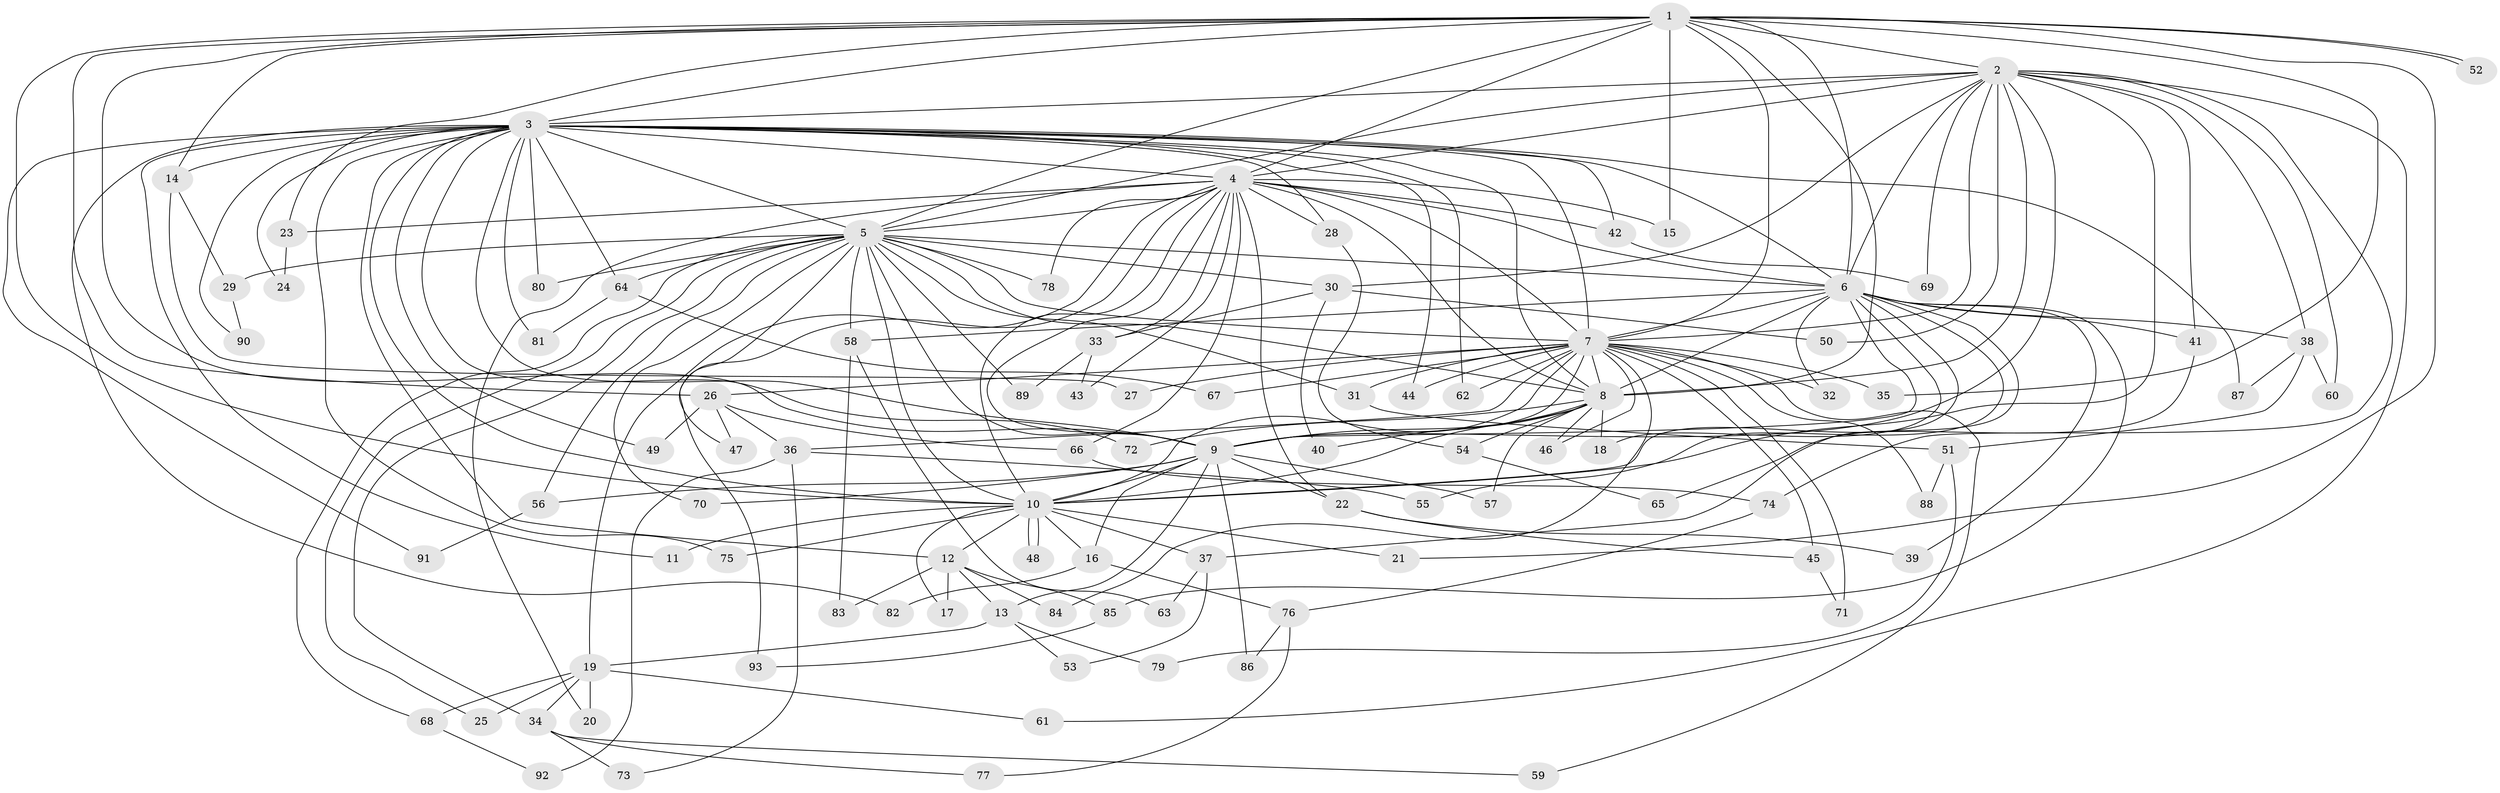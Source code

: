 // Generated by graph-tools (version 1.1) at 2025/11/02/27/25 16:11:01]
// undirected, 93 vertices, 211 edges
graph export_dot {
graph [start="1"]
  node [color=gray90,style=filled];
  1;
  2;
  3;
  4;
  5;
  6;
  7;
  8;
  9;
  10;
  11;
  12;
  13;
  14;
  15;
  16;
  17;
  18;
  19;
  20;
  21;
  22;
  23;
  24;
  25;
  26;
  27;
  28;
  29;
  30;
  31;
  32;
  33;
  34;
  35;
  36;
  37;
  38;
  39;
  40;
  41;
  42;
  43;
  44;
  45;
  46;
  47;
  48;
  49;
  50;
  51;
  52;
  53;
  54;
  55;
  56;
  57;
  58;
  59;
  60;
  61;
  62;
  63;
  64;
  65;
  66;
  67;
  68;
  69;
  70;
  71;
  72;
  73;
  74;
  75;
  76;
  77;
  78;
  79;
  80;
  81;
  82;
  83;
  84;
  85;
  86;
  87;
  88;
  89;
  90;
  91;
  92;
  93;
  1 -- 2;
  1 -- 3;
  1 -- 4;
  1 -- 5;
  1 -- 6;
  1 -- 7;
  1 -- 8;
  1 -- 9;
  1 -- 10;
  1 -- 14;
  1 -- 15;
  1 -- 21;
  1 -- 23;
  1 -- 26;
  1 -- 35;
  1 -- 52;
  1 -- 52;
  2 -- 3;
  2 -- 4;
  2 -- 5;
  2 -- 6;
  2 -- 7;
  2 -- 8;
  2 -- 9;
  2 -- 10;
  2 -- 30;
  2 -- 38;
  2 -- 41;
  2 -- 50;
  2 -- 60;
  2 -- 61;
  2 -- 69;
  2 -- 74;
  3 -- 4;
  3 -- 5;
  3 -- 6;
  3 -- 7;
  3 -- 8;
  3 -- 9;
  3 -- 10;
  3 -- 11;
  3 -- 12;
  3 -- 14;
  3 -- 24;
  3 -- 28;
  3 -- 42;
  3 -- 44;
  3 -- 49;
  3 -- 62;
  3 -- 64;
  3 -- 72;
  3 -- 75;
  3 -- 80;
  3 -- 81;
  3 -- 82;
  3 -- 87;
  3 -- 90;
  3 -- 91;
  4 -- 5;
  4 -- 6;
  4 -- 7;
  4 -- 8;
  4 -- 9;
  4 -- 10;
  4 -- 15;
  4 -- 19;
  4 -- 20;
  4 -- 22;
  4 -- 23;
  4 -- 28;
  4 -- 33;
  4 -- 42;
  4 -- 43;
  4 -- 66;
  4 -- 78;
  4 -- 93;
  5 -- 6;
  5 -- 7;
  5 -- 8;
  5 -- 9;
  5 -- 10;
  5 -- 25;
  5 -- 29;
  5 -- 30;
  5 -- 31;
  5 -- 34;
  5 -- 47;
  5 -- 56;
  5 -- 58;
  5 -- 64;
  5 -- 68;
  5 -- 70;
  5 -- 78;
  5 -- 80;
  5 -- 89;
  6 -- 7;
  6 -- 8;
  6 -- 9;
  6 -- 10;
  6 -- 18;
  6 -- 32;
  6 -- 37;
  6 -- 38;
  6 -- 39;
  6 -- 41;
  6 -- 55;
  6 -- 58;
  6 -- 85;
  7 -- 8;
  7 -- 9;
  7 -- 10;
  7 -- 26;
  7 -- 27;
  7 -- 31;
  7 -- 32;
  7 -- 35;
  7 -- 36;
  7 -- 44;
  7 -- 45;
  7 -- 46;
  7 -- 59;
  7 -- 62;
  7 -- 67;
  7 -- 71;
  7 -- 84;
  7 -- 88;
  8 -- 9;
  8 -- 10;
  8 -- 18;
  8 -- 40;
  8 -- 46;
  8 -- 54;
  8 -- 57;
  8 -- 72;
  9 -- 10;
  9 -- 13;
  9 -- 16;
  9 -- 22;
  9 -- 56;
  9 -- 57;
  9 -- 70;
  9 -- 86;
  10 -- 11;
  10 -- 12;
  10 -- 16;
  10 -- 17;
  10 -- 21;
  10 -- 37;
  10 -- 48;
  10 -- 48;
  10 -- 75;
  12 -- 13;
  12 -- 17;
  12 -- 83;
  12 -- 84;
  12 -- 85;
  13 -- 19;
  13 -- 53;
  13 -- 79;
  14 -- 27;
  14 -- 29;
  16 -- 76;
  16 -- 82;
  19 -- 20;
  19 -- 25;
  19 -- 34;
  19 -- 61;
  19 -- 68;
  22 -- 39;
  22 -- 45;
  23 -- 24;
  26 -- 36;
  26 -- 47;
  26 -- 49;
  26 -- 66;
  28 -- 54;
  29 -- 90;
  30 -- 33;
  30 -- 40;
  30 -- 50;
  31 -- 51;
  33 -- 43;
  33 -- 89;
  34 -- 59;
  34 -- 73;
  34 -- 77;
  36 -- 55;
  36 -- 73;
  36 -- 92;
  37 -- 53;
  37 -- 63;
  38 -- 51;
  38 -- 60;
  38 -- 87;
  41 -- 65;
  42 -- 69;
  45 -- 71;
  51 -- 79;
  51 -- 88;
  54 -- 65;
  56 -- 91;
  58 -- 63;
  58 -- 83;
  64 -- 67;
  64 -- 81;
  66 -- 74;
  68 -- 92;
  74 -- 76;
  76 -- 77;
  76 -- 86;
  85 -- 93;
}
